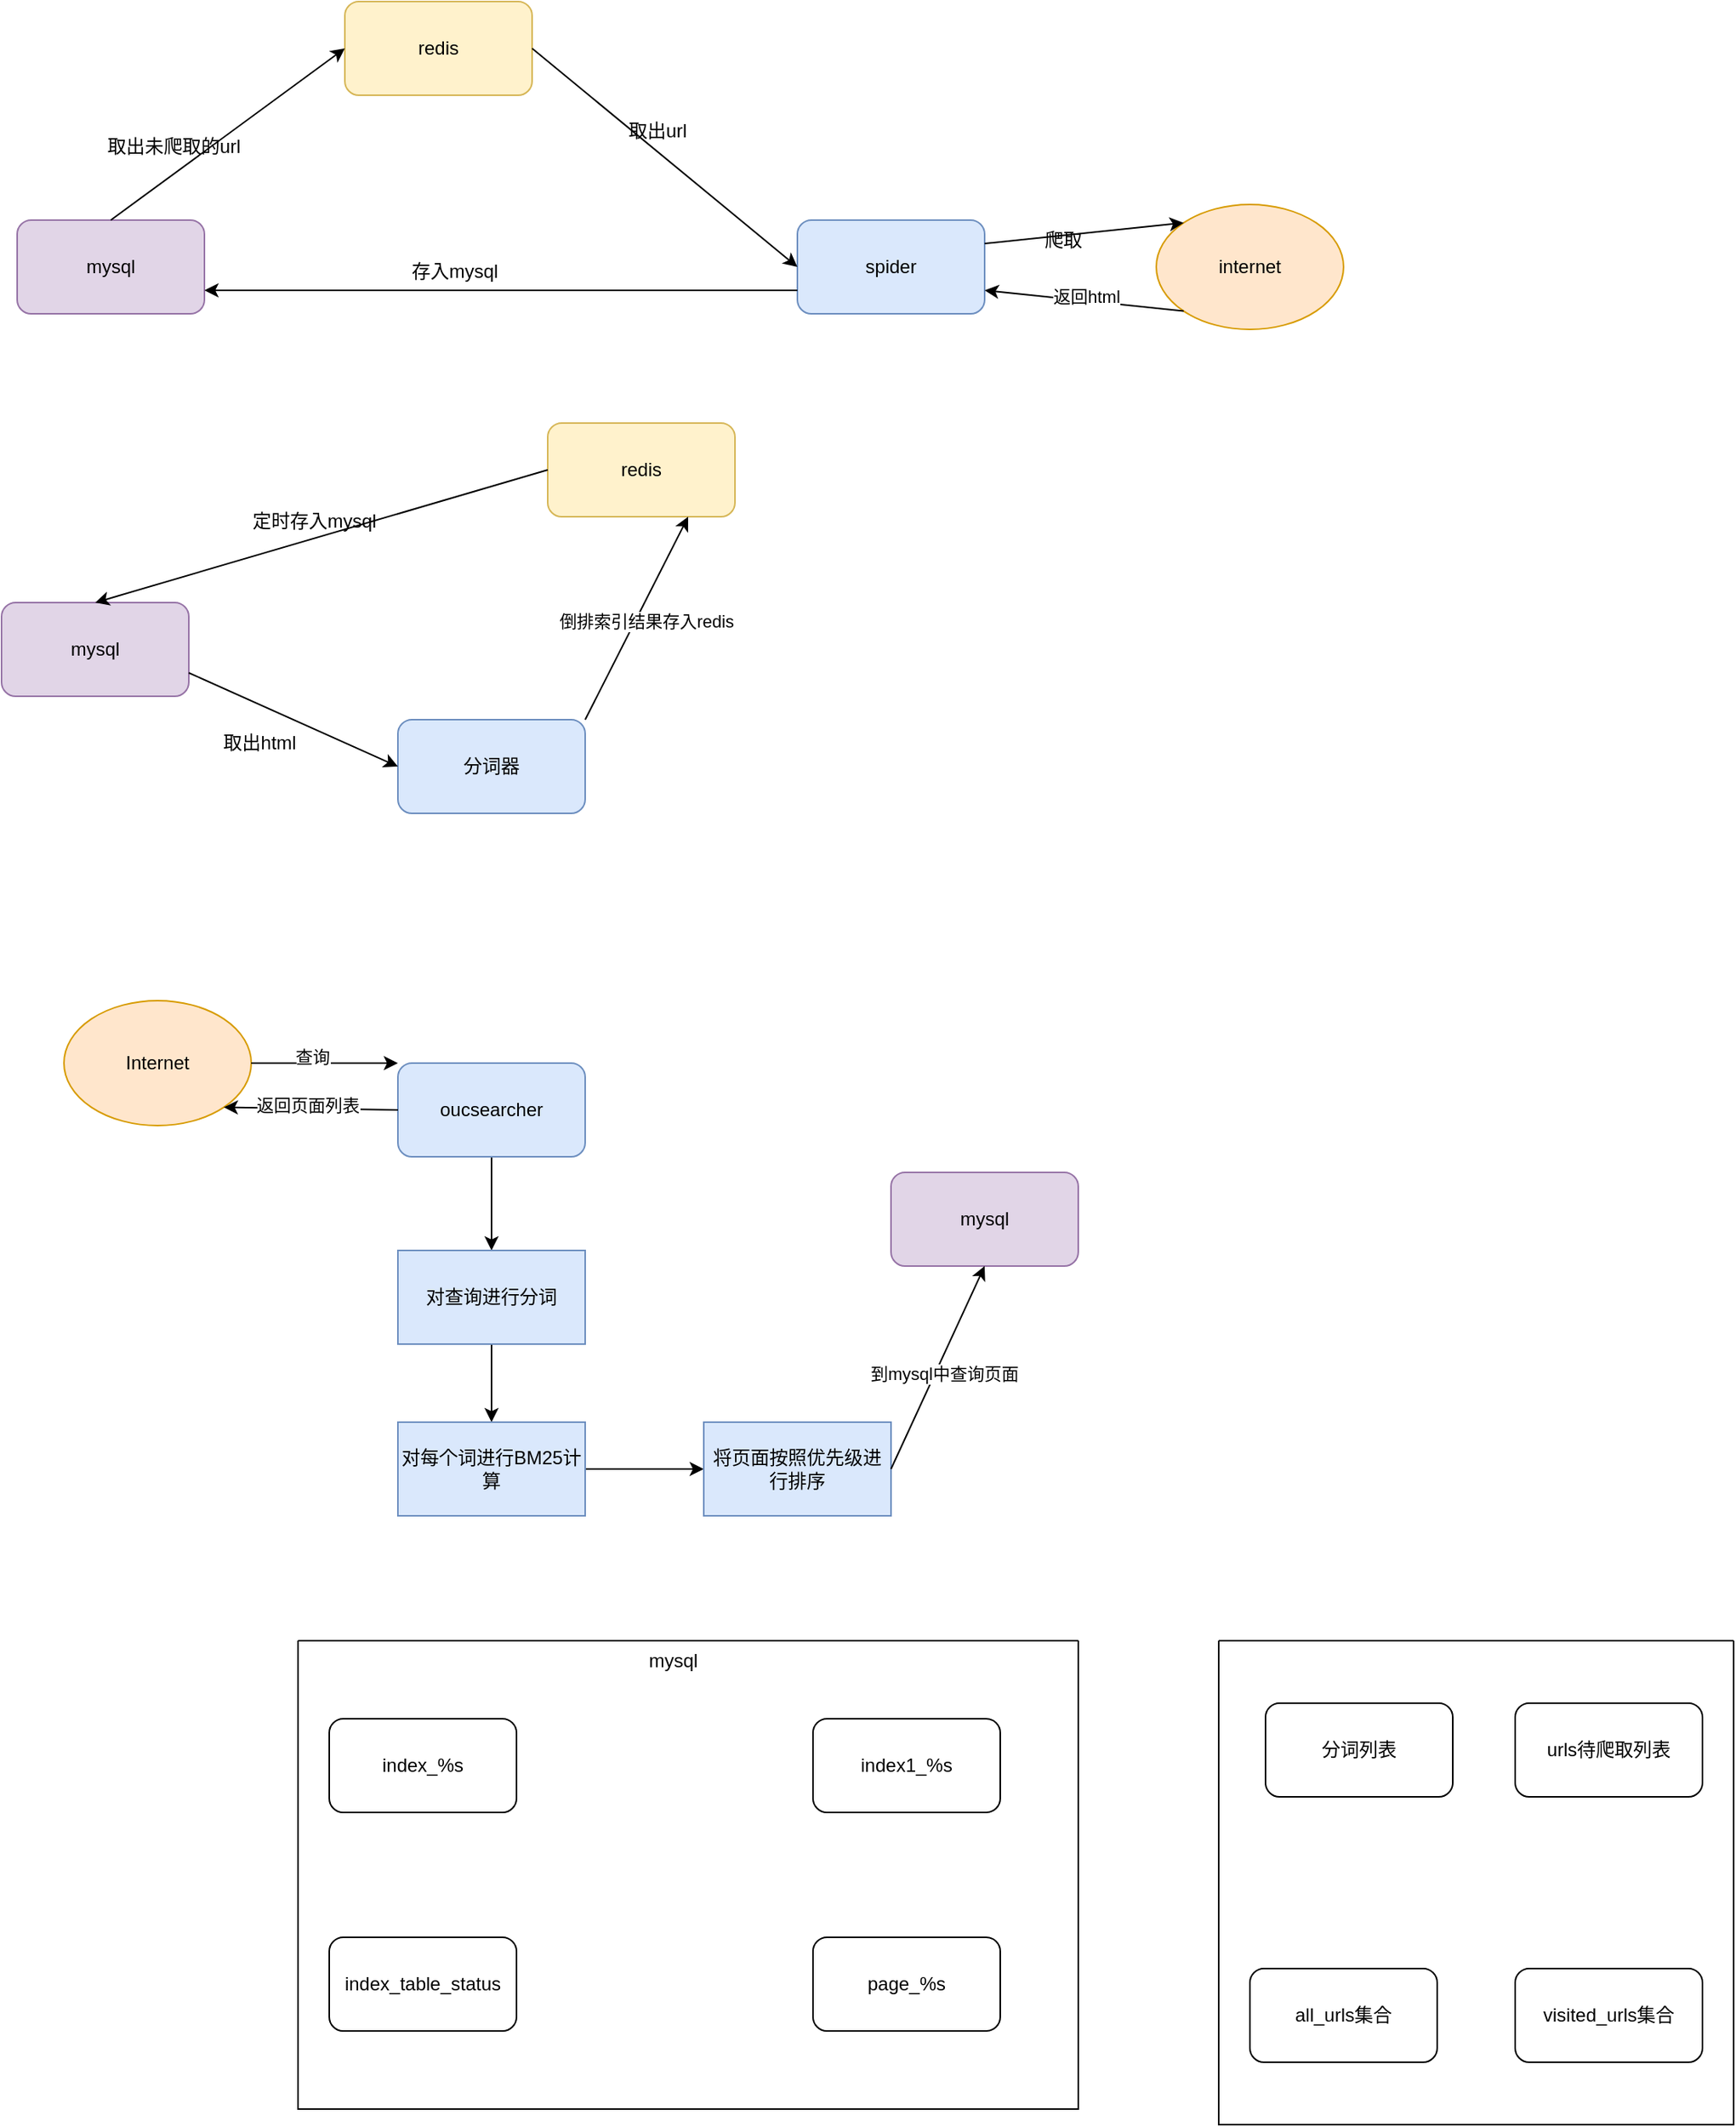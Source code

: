 <mxfile version="24.9.1">
  <diagram name="第 1 页" id="wu6qRVS1oM_tM8sZcJ77">
    <mxGraphModel dx="954" dy="524" grid="1" gridSize="10" guides="1" tooltips="1" connect="1" arrows="1" fold="1" page="1" pageScale="1" pageWidth="827" pageHeight="1169" math="0" shadow="0">
      <root>
        <mxCell id="0" />
        <mxCell id="1" parent="0" />
        <mxCell id="cAnIm7mQu4dJnn0wb-5Q-1" value="redis" style="rounded=1;whiteSpace=wrap;html=1;fillColor=#fff2cc;strokeColor=#d6b656;" vertex="1" parent="1">
          <mxGeometry x="320" y="170" width="120" height="60" as="geometry" />
        </mxCell>
        <mxCell id="cAnIm7mQu4dJnn0wb-5Q-2" value="mysql" style="rounded=1;whiteSpace=wrap;html=1;fillColor=#e1d5e7;strokeColor=#9673a6;" vertex="1" parent="1">
          <mxGeometry x="110" y="310" width="120" height="60" as="geometry" />
        </mxCell>
        <mxCell id="cAnIm7mQu4dJnn0wb-5Q-3" value="" style="endArrow=classic;html=1;rounded=0;exitX=0.5;exitY=0;exitDx=0;exitDy=0;entryX=0;entryY=0.5;entryDx=0;entryDy=0;" edge="1" parent="1" source="cAnIm7mQu4dJnn0wb-5Q-2" target="cAnIm7mQu4dJnn0wb-5Q-1">
          <mxGeometry width="50" height="50" relative="1" as="geometry">
            <mxPoint x="390" y="330" as="sourcePoint" />
            <mxPoint x="320" y="240" as="targetPoint" />
          </mxGeometry>
        </mxCell>
        <mxCell id="cAnIm7mQu4dJnn0wb-5Q-4" value="取出未爬取的url" style="text;html=1;align=center;verticalAlign=middle;resizable=0;points=[];autosize=1;strokeColor=none;fillColor=none;" vertex="1" parent="1">
          <mxGeometry x="155" y="248" width="110" height="30" as="geometry" />
        </mxCell>
        <mxCell id="cAnIm7mQu4dJnn0wb-5Q-5" value="spider" style="rounded=1;whiteSpace=wrap;html=1;fillColor=#dae8fc;strokeColor=#6c8ebf;" vertex="1" parent="1">
          <mxGeometry x="610" y="310" width="120" height="60" as="geometry" />
        </mxCell>
        <mxCell id="cAnIm7mQu4dJnn0wb-5Q-6" value="" style="endArrow=classic;html=1;rounded=0;exitX=1;exitY=0.5;exitDx=0;exitDy=0;entryX=0;entryY=0.5;entryDx=0;entryDy=0;" edge="1" parent="1" source="cAnIm7mQu4dJnn0wb-5Q-1" target="cAnIm7mQu4dJnn0wb-5Q-5">
          <mxGeometry width="50" height="50" relative="1" as="geometry">
            <mxPoint x="560" y="410" as="sourcePoint" />
            <mxPoint x="610" y="360" as="targetPoint" />
          </mxGeometry>
        </mxCell>
        <mxCell id="cAnIm7mQu4dJnn0wb-5Q-7" value="取出url" style="text;html=1;align=center;verticalAlign=middle;resizable=0;points=[];autosize=1;strokeColor=none;fillColor=none;" vertex="1" parent="1">
          <mxGeometry x="490" y="238" width="60" height="30" as="geometry" />
        </mxCell>
        <mxCell id="cAnIm7mQu4dJnn0wb-5Q-8" value="internet" style="ellipse;whiteSpace=wrap;html=1;fillColor=#ffe6cc;strokeColor=#d79b00;" vertex="1" parent="1">
          <mxGeometry x="840" y="300" width="120" height="80" as="geometry" />
        </mxCell>
        <mxCell id="cAnIm7mQu4dJnn0wb-5Q-10" value="" style="endArrow=classic;html=1;rounded=0;entryX=0;entryY=0;entryDx=0;entryDy=0;exitX=1;exitY=0.25;exitDx=0;exitDy=0;" edge="1" parent="1" source="cAnIm7mQu4dJnn0wb-5Q-5" target="cAnIm7mQu4dJnn0wb-5Q-8">
          <mxGeometry width="50" height="50" relative="1" as="geometry">
            <mxPoint x="510" y="450" as="sourcePoint" />
            <mxPoint x="560" y="400" as="targetPoint" />
          </mxGeometry>
        </mxCell>
        <mxCell id="cAnIm7mQu4dJnn0wb-5Q-11" value="爬取" style="text;html=1;align=center;verticalAlign=middle;resizable=0;points=[];autosize=1;strokeColor=none;fillColor=none;" vertex="1" parent="1">
          <mxGeometry x="755" y="308" width="50" height="30" as="geometry" />
        </mxCell>
        <mxCell id="cAnIm7mQu4dJnn0wb-5Q-12" value="" style="endArrow=classic;html=1;rounded=0;exitX=0;exitY=1;exitDx=0;exitDy=0;entryX=1;entryY=0.75;entryDx=0;entryDy=0;" edge="1" parent="1" source="cAnIm7mQu4dJnn0wb-5Q-8" target="cAnIm7mQu4dJnn0wb-5Q-5">
          <mxGeometry width="50" height="50" relative="1" as="geometry">
            <mxPoint x="670" y="520" as="sourcePoint" />
            <mxPoint x="720" y="470" as="targetPoint" />
          </mxGeometry>
        </mxCell>
        <mxCell id="cAnIm7mQu4dJnn0wb-5Q-13" value="返回html" style="edgeLabel;html=1;align=center;verticalAlign=middle;resizable=0;points=[];" vertex="1" connectable="0" parent="cAnIm7mQu4dJnn0wb-5Q-12">
          <mxGeometry x="-0.015" y="-3" relative="1" as="geometry">
            <mxPoint as="offset" />
          </mxGeometry>
        </mxCell>
        <mxCell id="cAnIm7mQu4dJnn0wb-5Q-14" value="" style="endArrow=classic;html=1;rounded=0;exitX=0;exitY=0.75;exitDx=0;exitDy=0;entryX=1;entryY=0.75;entryDx=0;entryDy=0;" edge="1" parent="1" source="cAnIm7mQu4dJnn0wb-5Q-5" target="cAnIm7mQu4dJnn0wb-5Q-2">
          <mxGeometry width="50" height="50" relative="1" as="geometry">
            <mxPoint x="210" y="520" as="sourcePoint" />
            <mxPoint x="260" y="470" as="targetPoint" />
          </mxGeometry>
        </mxCell>
        <mxCell id="cAnIm7mQu4dJnn0wb-5Q-15" value="存入mysql" style="text;html=1;align=center;verticalAlign=middle;resizable=0;points=[];autosize=1;strokeColor=none;fillColor=none;" vertex="1" parent="1">
          <mxGeometry x="350" y="328" width="80" height="30" as="geometry" />
        </mxCell>
        <mxCell id="cAnIm7mQu4dJnn0wb-5Q-16" value="mysql" style="rounded=1;whiteSpace=wrap;html=1;fillColor=#e1d5e7;strokeColor=#9673a6;" vertex="1" parent="1">
          <mxGeometry x="100" y="555" width="120" height="60" as="geometry" />
        </mxCell>
        <mxCell id="cAnIm7mQu4dJnn0wb-5Q-17" value="redis" style="rounded=1;whiteSpace=wrap;html=1;fillColor=#fff2cc;strokeColor=#d6b656;" vertex="1" parent="1">
          <mxGeometry x="450" y="440" width="120" height="60" as="geometry" />
        </mxCell>
        <mxCell id="cAnIm7mQu4dJnn0wb-5Q-19" value="取出html" style="text;html=1;align=center;verticalAlign=middle;resizable=0;points=[];autosize=1;strokeColor=none;fillColor=none;" vertex="1" parent="1">
          <mxGeometry x="230" y="630" width="70" height="30" as="geometry" />
        </mxCell>
        <mxCell id="cAnIm7mQu4dJnn0wb-5Q-20" value="分词器" style="rounded=1;whiteSpace=wrap;html=1;fillColor=#dae8fc;strokeColor=#6c8ebf;" vertex="1" parent="1">
          <mxGeometry x="354" y="630" width="120" height="60" as="geometry" />
        </mxCell>
        <mxCell id="cAnIm7mQu4dJnn0wb-5Q-21" value="" style="endArrow=classic;html=1;rounded=0;exitX=1;exitY=0.75;exitDx=0;exitDy=0;entryX=0;entryY=0.5;entryDx=0;entryDy=0;" edge="1" parent="1" source="cAnIm7mQu4dJnn0wb-5Q-16" target="cAnIm7mQu4dJnn0wb-5Q-20">
          <mxGeometry width="50" height="50" relative="1" as="geometry">
            <mxPoint x="470" y="580" as="sourcePoint" />
            <mxPoint x="520" y="530" as="targetPoint" />
          </mxGeometry>
        </mxCell>
        <mxCell id="cAnIm7mQu4dJnn0wb-5Q-22" value="" style="endArrow=classic;html=1;rounded=0;entryX=0.75;entryY=1;entryDx=0;entryDy=0;exitX=1;exitY=0;exitDx=0;exitDy=0;" edge="1" parent="1" source="cAnIm7mQu4dJnn0wb-5Q-20" target="cAnIm7mQu4dJnn0wb-5Q-17">
          <mxGeometry width="50" height="50" relative="1" as="geometry">
            <mxPoint x="350" y="620" as="sourcePoint" />
            <mxPoint x="400" y="570" as="targetPoint" />
          </mxGeometry>
        </mxCell>
        <mxCell id="cAnIm7mQu4dJnn0wb-5Q-23" value="倒排索引结果存入redis" style="edgeLabel;html=1;align=center;verticalAlign=middle;resizable=0;points=[];" vertex="1" connectable="0" parent="cAnIm7mQu4dJnn0wb-5Q-22">
          <mxGeometry x="0.025" y="-6" relative="1" as="geometry">
            <mxPoint as="offset" />
          </mxGeometry>
        </mxCell>
        <mxCell id="cAnIm7mQu4dJnn0wb-5Q-24" value="" style="endArrow=classic;html=1;rounded=0;entryX=0.5;entryY=0;entryDx=0;entryDy=0;exitX=0;exitY=0.5;exitDx=0;exitDy=0;" edge="1" parent="1" source="cAnIm7mQu4dJnn0wb-5Q-17" target="cAnIm7mQu4dJnn0wb-5Q-16">
          <mxGeometry width="50" height="50" relative="1" as="geometry">
            <mxPoint x="470" y="580" as="sourcePoint" />
            <mxPoint x="520" y="530" as="targetPoint" />
          </mxGeometry>
        </mxCell>
        <mxCell id="cAnIm7mQu4dJnn0wb-5Q-25" value="定时存入mysql" style="text;html=1;align=center;verticalAlign=middle;resizable=0;points=[];autosize=1;strokeColor=none;fillColor=none;" vertex="1" parent="1">
          <mxGeometry x="250" y="488" width="100" height="30" as="geometry" />
        </mxCell>
        <mxCell id="cAnIm7mQu4dJnn0wb-5Q-32" value="" style="edgeStyle=orthogonalEdgeStyle;rounded=0;orthogonalLoop=1;jettySize=auto;html=1;" edge="1" parent="1" source="cAnIm7mQu4dJnn0wb-5Q-26" target="cAnIm7mQu4dJnn0wb-5Q-31">
          <mxGeometry relative="1" as="geometry" />
        </mxCell>
        <mxCell id="cAnIm7mQu4dJnn0wb-5Q-26" value="oucsearcher" style="rounded=1;whiteSpace=wrap;html=1;fillColor=#dae8fc;strokeColor=#6c8ebf;" vertex="1" parent="1">
          <mxGeometry x="354" y="850" width="120" height="60" as="geometry" />
        </mxCell>
        <mxCell id="cAnIm7mQu4dJnn0wb-5Q-27" value="Internet" style="ellipse;whiteSpace=wrap;html=1;fillColor=#ffe6cc;strokeColor=#d79b00;" vertex="1" parent="1">
          <mxGeometry x="140" y="810" width="120" height="80" as="geometry" />
        </mxCell>
        <mxCell id="cAnIm7mQu4dJnn0wb-5Q-28" value="" style="endArrow=classic;html=1;rounded=0;entryX=0;entryY=0;entryDx=0;entryDy=0;exitX=1;exitY=0.5;exitDx=0;exitDy=0;" edge="1" parent="1" source="cAnIm7mQu4dJnn0wb-5Q-27" target="cAnIm7mQu4dJnn0wb-5Q-26">
          <mxGeometry width="50" height="50" relative="1" as="geometry">
            <mxPoint x="210" y="930" as="sourcePoint" />
            <mxPoint x="260" y="880" as="targetPoint" />
          </mxGeometry>
        </mxCell>
        <mxCell id="cAnIm7mQu4dJnn0wb-5Q-29" value="查询" style="edgeLabel;html=1;align=center;verticalAlign=middle;resizable=0;points=[];" vertex="1" connectable="0" parent="cAnIm7mQu4dJnn0wb-5Q-28">
          <mxGeometry x="-0.169" y="4" relative="1" as="geometry">
            <mxPoint as="offset" />
          </mxGeometry>
        </mxCell>
        <mxCell id="cAnIm7mQu4dJnn0wb-5Q-30" value="mysql" style="rounded=1;whiteSpace=wrap;html=1;fillColor=#e1d5e7;strokeColor=#9673a6;" vertex="1" parent="1">
          <mxGeometry x="670" y="920" width="120" height="60" as="geometry" />
        </mxCell>
        <mxCell id="cAnIm7mQu4dJnn0wb-5Q-34" value="" style="edgeStyle=orthogonalEdgeStyle;rounded=0;orthogonalLoop=1;jettySize=auto;html=1;" edge="1" parent="1" source="cAnIm7mQu4dJnn0wb-5Q-31" target="cAnIm7mQu4dJnn0wb-5Q-33">
          <mxGeometry relative="1" as="geometry" />
        </mxCell>
        <mxCell id="cAnIm7mQu4dJnn0wb-5Q-31" value="对查询进行分词" style="rounded=0;whiteSpace=wrap;html=1;fillColor=#dae8fc;strokeColor=#6c8ebf;" vertex="1" parent="1">
          <mxGeometry x="354" y="970" width="120" height="60" as="geometry" />
        </mxCell>
        <mxCell id="cAnIm7mQu4dJnn0wb-5Q-36" value="" style="edgeStyle=orthogonalEdgeStyle;rounded=0;orthogonalLoop=1;jettySize=auto;html=1;" edge="1" parent="1" source="cAnIm7mQu4dJnn0wb-5Q-33" target="cAnIm7mQu4dJnn0wb-5Q-35">
          <mxGeometry relative="1" as="geometry" />
        </mxCell>
        <mxCell id="cAnIm7mQu4dJnn0wb-5Q-33" value="对每个词进行BM25计算" style="rounded=0;whiteSpace=wrap;html=1;fillColor=#dae8fc;strokeColor=#6c8ebf;" vertex="1" parent="1">
          <mxGeometry x="354" y="1080" width="120" height="60" as="geometry" />
        </mxCell>
        <mxCell id="cAnIm7mQu4dJnn0wb-5Q-35" value="将页面按照优先级进行排序" style="rounded=0;whiteSpace=wrap;html=1;fillColor=#dae8fc;strokeColor=#6c8ebf;" vertex="1" parent="1">
          <mxGeometry x="550" y="1080" width="120" height="60" as="geometry" />
        </mxCell>
        <mxCell id="cAnIm7mQu4dJnn0wb-5Q-37" value="" style="endArrow=classic;html=1;rounded=0;entryX=0.5;entryY=1;entryDx=0;entryDy=0;exitX=1;exitY=0.5;exitDx=0;exitDy=0;" edge="1" parent="1" source="cAnIm7mQu4dJnn0wb-5Q-35" target="cAnIm7mQu4dJnn0wb-5Q-30">
          <mxGeometry width="50" height="50" relative="1" as="geometry">
            <mxPoint x="480" y="1060" as="sourcePoint" />
            <mxPoint x="530" y="1010" as="targetPoint" />
          </mxGeometry>
        </mxCell>
        <mxCell id="cAnIm7mQu4dJnn0wb-5Q-38" value="到mysql中查询页面" style="edgeLabel;html=1;align=center;verticalAlign=middle;resizable=0;points=[];" vertex="1" connectable="0" parent="cAnIm7mQu4dJnn0wb-5Q-37">
          <mxGeometry x="-0.027" y="-5" relative="1" as="geometry">
            <mxPoint as="offset" />
          </mxGeometry>
        </mxCell>
        <mxCell id="cAnIm7mQu4dJnn0wb-5Q-39" value="" style="endArrow=classic;html=1;rounded=0;entryX=1;entryY=1;entryDx=0;entryDy=0;exitX=0;exitY=0.5;exitDx=0;exitDy=0;" edge="1" parent="1" source="cAnIm7mQu4dJnn0wb-5Q-26" target="cAnIm7mQu4dJnn0wb-5Q-27">
          <mxGeometry width="50" height="50" relative="1" as="geometry">
            <mxPoint x="480" y="1030" as="sourcePoint" />
            <mxPoint x="530" y="980" as="targetPoint" />
          </mxGeometry>
        </mxCell>
        <mxCell id="cAnIm7mQu4dJnn0wb-5Q-40" value="返回页面列表" style="edgeLabel;html=1;align=center;verticalAlign=middle;resizable=0;points=[];" vertex="1" connectable="0" parent="cAnIm7mQu4dJnn0wb-5Q-39">
          <mxGeometry x="0.04" y="-2" relative="1" as="geometry">
            <mxPoint as="offset" />
          </mxGeometry>
        </mxCell>
        <mxCell id="cAnIm7mQu4dJnn0wb-5Q-41" value="" style="swimlane;startSize=0;" vertex="1" parent="1">
          <mxGeometry x="290" y="1220" width="500" height="300" as="geometry" />
        </mxCell>
        <mxCell id="cAnIm7mQu4dJnn0wb-5Q-43" value="index_%s" style="rounded=1;whiteSpace=wrap;html=1;" vertex="1" parent="cAnIm7mQu4dJnn0wb-5Q-41">
          <mxGeometry x="20" y="50" width="120" height="60" as="geometry" />
        </mxCell>
        <mxCell id="cAnIm7mQu4dJnn0wb-5Q-44" value="index1_%s" style="rounded=1;whiteSpace=wrap;html=1;" vertex="1" parent="cAnIm7mQu4dJnn0wb-5Q-41">
          <mxGeometry x="330" y="50" width="120" height="60" as="geometry" />
        </mxCell>
        <mxCell id="cAnIm7mQu4dJnn0wb-5Q-45" value="index_table_status" style="rounded=1;whiteSpace=wrap;html=1;" vertex="1" parent="cAnIm7mQu4dJnn0wb-5Q-41">
          <mxGeometry x="20" y="190" width="120" height="60" as="geometry" />
        </mxCell>
        <mxCell id="cAnIm7mQu4dJnn0wb-5Q-46" value="page_%s" style="rounded=1;whiteSpace=wrap;html=1;" vertex="1" parent="cAnIm7mQu4dJnn0wb-5Q-41">
          <mxGeometry x="330" y="190" width="120" height="60" as="geometry" />
        </mxCell>
        <mxCell id="cAnIm7mQu4dJnn0wb-5Q-42" value="mysql" style="text;html=1;align=center;verticalAlign=middle;resizable=0;points=[];autosize=1;strokeColor=none;fillColor=none;" vertex="1" parent="1">
          <mxGeometry x="505" y="1218" width="50" height="30" as="geometry" />
        </mxCell>
        <mxCell id="cAnIm7mQu4dJnn0wb-5Q-47" value="" style="swimlane;startSize=0;" vertex="1" parent="1">
          <mxGeometry x="880" y="1220" width="330" height="310" as="geometry" />
        </mxCell>
        <mxCell id="cAnIm7mQu4dJnn0wb-5Q-48" value="分词列表" style="rounded=1;whiteSpace=wrap;html=1;" vertex="1" parent="cAnIm7mQu4dJnn0wb-5Q-47">
          <mxGeometry x="30" y="40" width="120" height="60" as="geometry" />
        </mxCell>
        <mxCell id="cAnIm7mQu4dJnn0wb-5Q-50" value="urls待爬取列表" style="rounded=1;whiteSpace=wrap;html=1;" vertex="1" parent="cAnIm7mQu4dJnn0wb-5Q-47">
          <mxGeometry x="190" y="40" width="120" height="60" as="geometry" />
        </mxCell>
        <mxCell id="cAnIm7mQu4dJnn0wb-5Q-51" value="all_urls集合" style="rounded=1;whiteSpace=wrap;html=1;" vertex="1" parent="cAnIm7mQu4dJnn0wb-5Q-47">
          <mxGeometry x="20" y="210" width="120" height="60" as="geometry" />
        </mxCell>
        <mxCell id="cAnIm7mQu4dJnn0wb-5Q-52" value="visited_urls集合" style="rounded=1;whiteSpace=wrap;html=1;" vertex="1" parent="cAnIm7mQu4dJnn0wb-5Q-47">
          <mxGeometry x="190" y="210" width="120" height="60" as="geometry" />
        </mxCell>
      </root>
    </mxGraphModel>
  </diagram>
</mxfile>
